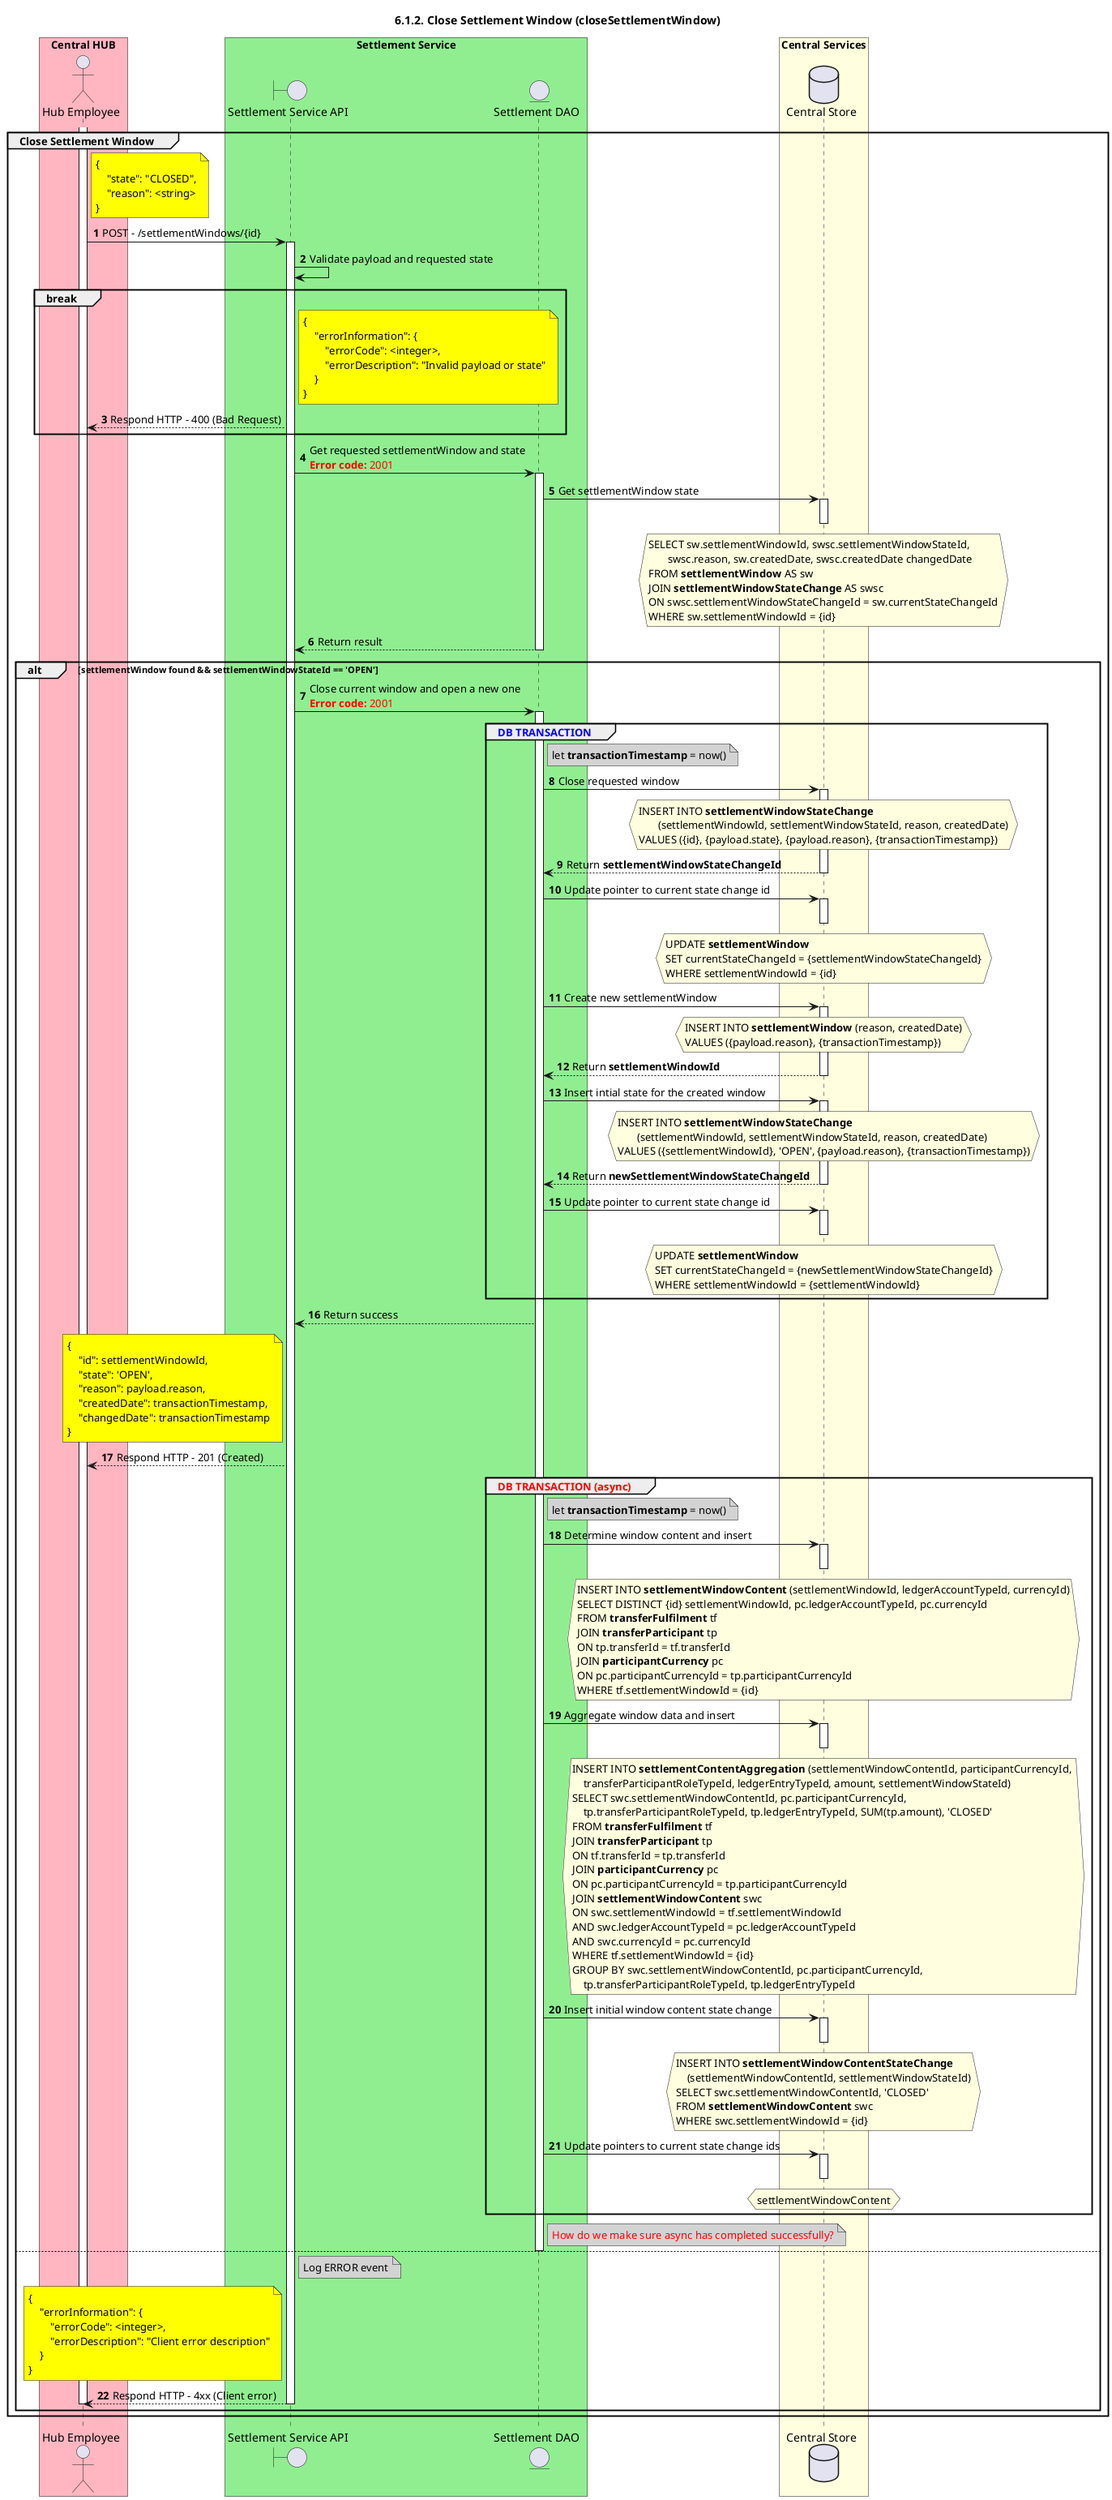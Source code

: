/'*****
 License
 --------------
 Copyright © 2017 Bill & Melinda Gates Foundation
 The Mojaloop files are made available by the Bill & Melinda Gates Foundation under the Apache License, Version 2.0 (the "License") and you may not use these files except in compliance with the License. You may obtain a copy of the License at
 http://www.apache.org/licenses/LICENSE-2.0
 Unless required by applicable law or agreed to in writing, the Mojaloop files are distributed on an "AS IS" BASIS, WITHOUT WARRANTIES OR CONDITIONS OF ANY KIND, either express or implied. See the License for the specific language governing permissions and limitations under the License.
 Contributors
 --------------
 This is the official list of the Mojaloop project contributors for this file.
 Names of the original copyright holders (individuals or organizations)
 should be listed with a '*' in the first column. People who have
 contributed from an organization can be listed under the organization
 that actually holds the copyright for their contributions (see the
 Gates Foundation organization for an example). Those individuals should have
 their names indented and be marked with a '-'. Email address can be added
 optionally within square brackets <email>.
 * Gates Foundation
 - Name Surname <name.surname@gatesfoundation.com>

 * ModusBox
 - Georgi Georgiev <georgi.georgiev@modusbox.com>
 --------------
 ******'/

@startuml
' declate title
title 6.1.2. Close Settlement Window (closeSettlementWindow)

autonumber 

' declare actors
actor "Hub Employee" as OPERATOR
boundary "Settlement Service API" as SSAPI
entity "Settlement DAO" as SETTLE_DAO
database "Central Store" as DB

box "Central HUB" #lightpink
    participant OPERATOR
end box

box "Settlement Service" #lightgreen
    participant SSAPI
    participant SETTLE_DAO
end box

box "Central Services" #lightyellow
    participant DB
end box

' start flow
group Close Settlement Window
    activate OPERATOR
    note right of OPERATOR #yellow
        {
            "state": "CLOSED",
            "reason": <string>
        }
    end note

    OPERATOR -> SSAPI: POST - /settlementWindows/{id}
    activate SSAPI
    SSAPI -> SSAPI: Validate payload and requested state
    break
        note right of SSAPI #yellow
            {
                "errorInformation": {
                    "errorCode": <integer>,
                    "errorDescription": "Invalid payload or state"
                }
            }
        end note
        OPERATOR <-- SSAPI: Respond HTTP - 400 (Bad Request)
    end
    SSAPI -> SETTLE_DAO: Get requested settlementWindow and state\n<color #FF0000><b>Error code:</b> 2001</color>
    activate SETTLE_DAO
    SETTLE_DAO -> DB: Get settlementWindow state
    activate DB
    hnote over DB #lightyellow
        SELECT sw.settlementWindowId, swsc.settlementWindowStateId, 
               swsc.reason, sw.createdDate, swsc.createdDate changedDate
        FROM **settlementWindow** AS sw
        JOIN **settlementWindowStateChange** AS swsc
        ON swsc.settlementWindowStateChangeId = sw.currentStateChangeId
        WHERE sw.settlementWindowId = {id}
    end hnote
    deactivate DB
    SETTLE_DAO --> SSAPI: Return result
    deactivate SETTLE_DAO

    alt settlementWindow found && settlementWindowStateId == 'OPEN'
        SSAPI -> SETTLE_DAO: Close current window and open a new one\n<color #FF0000><b>Error code:</b> 2001</color>
        activate SETTLE_DAO
        group <color #blue>DB TRANSACTION</color>
            note right of SETTLE_DAO #lightgray
                let **transactionTimestamp** = now()
            end note

            SETTLE_DAO -> DB: Close requested window
            activate DB
            hnote over DB #lightyellow
                INSERT INTO **settlementWindowStateChange**
                       (settlementWindowId, settlementWindowStateId, reason, createdDate)
                VALUES ({id}, {payload.state}, {payload.reason}, {transactionTimestamp})
            end hnote
            SETTLE_DAO <-- DB: Return **settlementWindowStateChangeId**
            deactivate DB

            SETTLE_DAO -> DB: Update pointer to current state change id
            activate DB
            hnote over DB #lightyellow
                UPDATE **settlementWindow**
                SET currentStateChangeId = {settlementWindowStateChangeId}
                WHERE settlementWindowId = {id}
            end hnote
            deactivate DB

            SETTLE_DAO -> DB: Create new settlementWindow
            activate DB
            hnote over DB #lightyellow
                INSERT INTO **settlementWindow** (reason, createdDate)
                VALUES ({payload.reason}, {transactionTimestamp})
            end note
            SETTLE_DAO <-- DB: Return **settlementWindowId**
            deactivate DB

            SETTLE_DAO -> DB: Insert intial state for the created window
            activate DB
            hnote over DB #lightyellow
                INSERT INTO **settlementWindowStateChange**
                       (settlementWindowId, settlementWindowStateId, reason, createdDate)
                VALUES ({settlementWindowId}, 'OPEN', {payload.reason}, {transactionTimestamp})
            end note
            SETTLE_DAO <-- DB: Return **newSettlementWindowStateChangeId**
            deactivate DB

            SETTLE_DAO -> DB: Update pointer to current state change id
            activate DB
            hnote over DB #lightyellow
                UPDATE **settlementWindow**
                SET currentStateChangeId = {newSettlementWindowStateChangeId}
                WHERE settlementWindowId = {settlementWindowId}
            end hnote
            deactivate DB
        end
        SSAPI <-- SETTLE_DAO: Return success

        note left of SSAPI #yellow
            {
                "id": settlementWindowId,
                "state": 'OPEN',
                "reason": payload.reason,
                "createdDate": transactionTimestamp,
                "changedDate": transactionTimestamp
            }
        end note
        OPERATOR <-- SSAPI: Respond HTTP - 201 (Created)

        group <color #red>DB TRANSACTION (async)</color>
            note right of SETTLE_DAO #lightgray
                let **transactionTimestamp** = now()
            end note

            SETTLE_DAO -> DB: Determine window content and insert
            activate DB
            hnote over DB #lightyellow
                INSERT INTO **settlementWindowContent** (settlementWindowId, ledgerAccountTypeId, currencyId)
                SELECT DISTINCT {id} settlementWindowId, pc.ledgerAccountTypeId, pc.currencyId
                FROM **transferFulfilment** tf
                JOIN **transferParticipant** tp
                ON tp.transferId = tf.transferId
                JOIN **participantCurrency** pc
                ON pc.participantCurrencyId = tp.participantCurrencyId
                WHERE tf.settlementWindowId = {id}
            end hnote
            deactivate DB

            SETTLE_DAO -> DB: Aggregate window data and insert
            activate DB
            hnote over DB #lightyellow
                INSERT INTO **settlementContentAggregation** (settlementWindowContentId, participantCurrencyId, 
                    transferParticipantRoleTypeId, ledgerEntryTypeId, amount, settlementWindowStateId)
                SELECT swc.settlementWindowContentId, pc.participantCurrencyId,
                    tp.transferParticipantRoleTypeId, tp.ledgerEntryTypeId, SUM(tp.amount), 'CLOSED'
                FROM **transferFulfilment** tf
                JOIN **transferParticipant** tp
                ON tf.transferId = tp.transferId
                JOIN **participantCurrency** pc
                ON pc.participantCurrencyId = tp.participantCurrencyId
                JOIN **settlementWindowContent** swc
                ON swc.settlementWindowId = tf.settlementWindowId
                AND swc.ledgerAccountTypeId = pc.ledgerAccountTypeId
                AND swc.currencyId = pc.currencyId
                WHERE tf.settlementWindowId = {id}
                GROUP BY swc.settlementWindowContentId, pc.participantCurrencyId, 
                    tp.transferParticipantRoleTypeId, tp.ledgerEntryTypeId
            end hnote
            deactivate DB

            SETTLE_DAO -> DB: Insert initial window content state change
            activate DB
            hnote over DB #lightyellow
                INSERT INTO **settlementWindowContentStateChange**
                    (settlementWindowContentId, settlementWindowStateId)
                SELECT swc.settlementWindowContentId, 'CLOSED'
                FROM **settlementWindowContent** swc
                WHERE swc.settlementWindowId = {id}
            end hnote
            deactivate DB

            SETTLE_DAO -> DB: Update pointers to current state change ids
            activate DB
            hnote over DB #lightyellow
                settlementWindowContent
            end hnote
            deactivate DB
        end
        note right of SETTLE_DAO #lightgray
            <color #red>How do we make sure async has completed successfully?</color>
        end note
        deactivate SETTLE_DAO
    else
        note right of SSAPI #lightgray
            Log ERROR event
        end note
        note left of SSAPI #yellow
            {
                "errorInformation": {
                    "errorCode": <integer>,
                    "errorDescription": "Client error description"
                }
            }
        end note
        OPERATOR <-- SSAPI: Respond HTTP - 4xx (Client error)
        deactivate SSAPI
        deactivate OPERATOR
    end
end
@enduml
